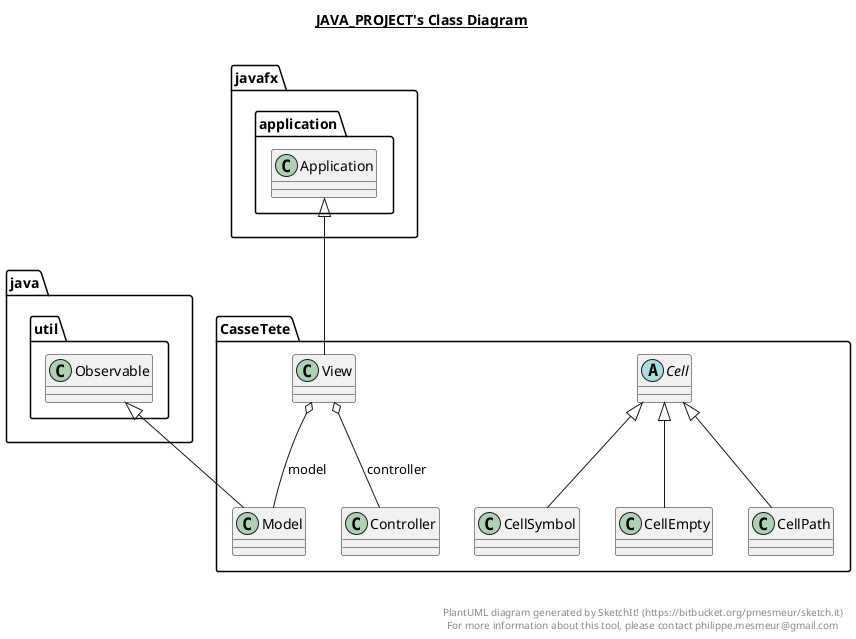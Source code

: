 @startuml

title __JAVA_PROJECT's Class Diagram__\n

  namespace CasseTete {
    abstract class CasseTete.Cell {
    }
  }
  

  namespace CasseTete {
    class CasseTete.CellEmpty {
    }
  }
  

  namespace CasseTete {
    class CasseTete.CellPath {
    }
  }
  

  namespace CasseTete {
    class CasseTete.CellSymbol {
    }
  }
  

  namespace CasseTete {
    class CasseTete.Controller {
    }
  }
  

  namespace CasseTete {
    class CasseTete.Model {
    }
  }
  

  namespace CasseTete {
    class CasseTete.View {
    }
  }
  

  CasseTete.CellEmpty -up-|> CasseTete.Cell
  CasseTete.CellPath -up-|> CasseTete.Cell
  CasseTete.CellSymbol -up-|> CasseTete.Cell
  CasseTete.Model -up-|> java.util.Observable
  CasseTete.View -up-|> javafx.application.Application
  CasseTete.View o-- CasseTete.Controller : controller
  CasseTete.View o-- CasseTete.Model : model


right footer


PlantUML diagram generated by SketchIt! (https://bitbucket.org/pmesmeur/sketch.it)
For more information about this tool, please contact philippe.mesmeur@gmail.com
endfooter

@enduml
